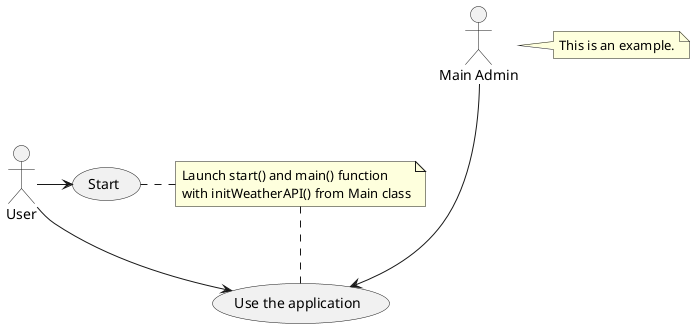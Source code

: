 @startuml
'https://plantuml.com/use-case-diagram

:Main Admin: as Admin
(Use the application) as (Use)

User -> (Start)
User --> (Use)

Admin ---> (Use)

note right of Admin : This is an example.


note "Launch start() and main() function\nwith initWeatherAPI() from Main class" as N2
(Start) . N2
N2 .. (Use)
@enduml